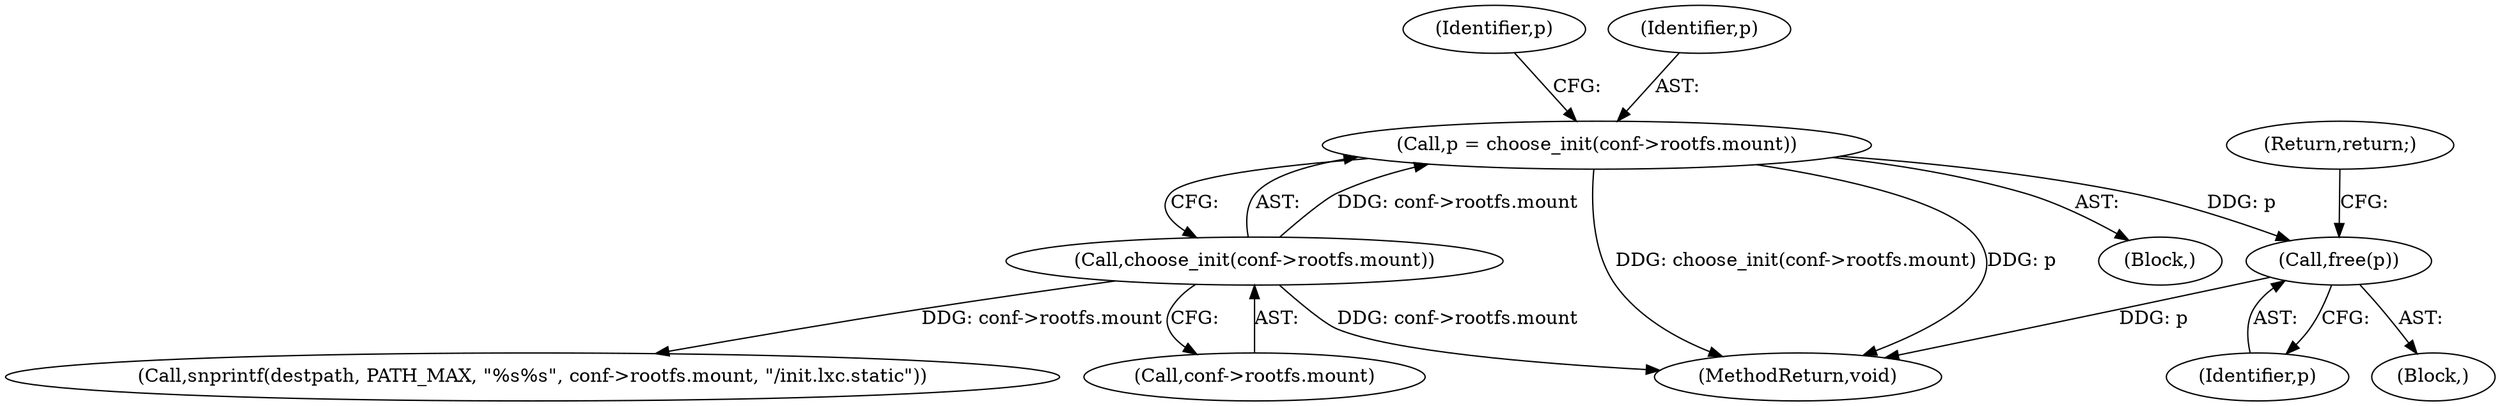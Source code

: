 digraph "0_lxc_592fd47a6245508b79fe6ac819fe6d3b2c1289be_2@API" {
"1000119" [label="(Call,free(p))"];
"1000108" [label="(Call,p = choose_init(conf->rootfs.mount))"];
"1000110" [label="(Call,choose_init(conf->rootfs.mount))"];
"1000108" [label="(Call,p = choose_init(conf->rootfs.mount))"];
"1000110" [label="(Call,choose_init(conf->rootfs.mount))"];
"1000117" [label="(Identifier,p)"];
"1000121" [label="(Return,return;)"];
"1000111" [label="(Call,conf->rootfs.mount)"];
"1000118" [label="(Block,)"];
"1000145" [label="(Call,snprintf(destpath, PATH_MAX, \"%s%s\", conf->rootfs.mount, \"/init.lxc.static\"))"];
"1000210" [label="(MethodReturn,void)"];
"1000120" [label="(Identifier,p)"];
"1000119" [label="(Call,free(p))"];
"1000109" [label="(Identifier,p)"];
"1000103" [label="(Block,)"];
"1000119" -> "1000118"  [label="AST: "];
"1000119" -> "1000120"  [label="CFG: "];
"1000120" -> "1000119"  [label="AST: "];
"1000121" -> "1000119"  [label="CFG: "];
"1000119" -> "1000210"  [label="DDG: p"];
"1000108" -> "1000119"  [label="DDG: p"];
"1000108" -> "1000103"  [label="AST: "];
"1000108" -> "1000110"  [label="CFG: "];
"1000109" -> "1000108"  [label="AST: "];
"1000110" -> "1000108"  [label="AST: "];
"1000117" -> "1000108"  [label="CFG: "];
"1000108" -> "1000210"  [label="DDG: choose_init(conf->rootfs.mount)"];
"1000108" -> "1000210"  [label="DDG: p"];
"1000110" -> "1000108"  [label="DDG: conf->rootfs.mount"];
"1000110" -> "1000111"  [label="CFG: "];
"1000111" -> "1000110"  [label="AST: "];
"1000110" -> "1000210"  [label="DDG: conf->rootfs.mount"];
"1000110" -> "1000145"  [label="DDG: conf->rootfs.mount"];
}

